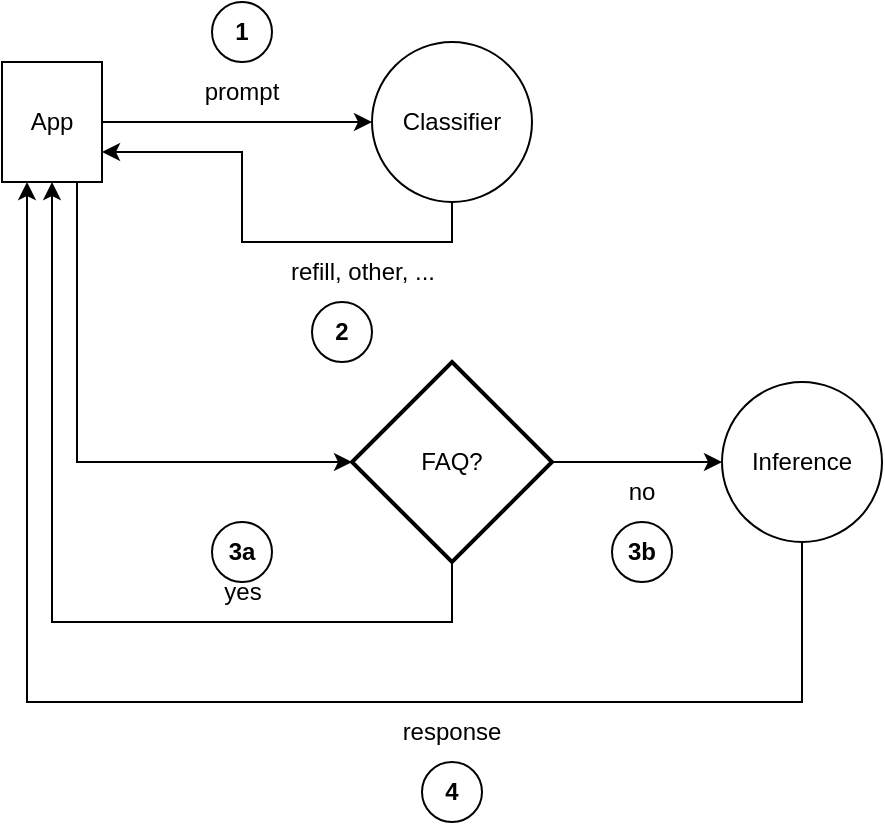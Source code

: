 <mxfile version="28.0.6">
  <diagram name="Page-1" id="1aDhxJW1-UueRnPE3yPS">
    <mxGraphModel dx="1106" dy="887" grid="1" gridSize="10" guides="1" tooltips="1" connect="1" arrows="1" fold="1" page="1" pageScale="1" pageWidth="850" pageHeight="1100" math="0" shadow="0">
      <root>
        <mxCell id="0" />
        <mxCell id="1" parent="0" />
        <mxCell id="il-U7c8zh_SrT7YiSjLC-1" value="App" style="whiteSpace=wrap;html=1;container=0;" vertex="1" parent="1">
          <mxGeometry x="40" y="40" width="50" height="60" as="geometry" />
        </mxCell>
        <mxCell id="il-U7c8zh_SrT7YiSjLC-13" value="" style="edgeStyle=orthogonalEdgeStyle;rounded=0;orthogonalLoop=1;jettySize=auto;html=1;startArrow=classic;startFill=1;endArrow=none;endFill=0;exitX=0;exitY=0.5;exitDx=0;exitDy=0;" edge="1" parent="1" source="il-U7c8zh_SrT7YiSjLC-18" target="il-U7c8zh_SrT7YiSjLC-1">
          <mxGeometry relative="1" as="geometry" />
        </mxCell>
        <mxCell id="il-U7c8zh_SrT7YiSjLC-12" value="FAQ?" style="strokeWidth=2;html=1;shape=mxgraph.flowchart.decision;whiteSpace=wrap;" vertex="1" parent="1">
          <mxGeometry x="215" y="190" width="100" height="100" as="geometry" />
        </mxCell>
        <mxCell id="il-U7c8zh_SrT7YiSjLC-16" value="" style="edgeStyle=orthogonalEdgeStyle;rounded=0;orthogonalLoop=1;jettySize=auto;html=1;startArrow=classic;startFill=1;endArrow=none;endFill=0;entryX=0.5;entryY=1;entryDx=0;entryDy=0;exitX=1;exitY=0.75;exitDx=0;exitDy=0;" edge="1" parent="1" source="il-U7c8zh_SrT7YiSjLC-1" target="il-U7c8zh_SrT7YiSjLC-18">
          <mxGeometry relative="1" as="geometry">
            <mxPoint x="200" y="90" as="sourcePoint" />
            <mxPoint x="130" y="90" as="targetPoint" />
            <Array as="points">
              <mxPoint x="160" y="85" />
              <mxPoint x="160" y="130" />
              <mxPoint x="265" y="130" />
            </Array>
          </mxGeometry>
        </mxCell>
        <mxCell id="il-U7c8zh_SrT7YiSjLC-17" value="refill, other, ..." style="text;html=1;align=center;verticalAlign=middle;resizable=0;points=[];autosize=1;strokeColor=none;fillColor=none;" vertex="1" parent="1">
          <mxGeometry x="170" y="130" width="100" height="30" as="geometry" />
        </mxCell>
        <mxCell id="il-U7c8zh_SrT7YiSjLC-18" value="Classifier" style="ellipse;whiteSpace=wrap;html=1;aspect=fixed;" vertex="1" parent="1">
          <mxGeometry x="225" y="30" width="80" height="80" as="geometry" />
        </mxCell>
        <mxCell id="il-U7c8zh_SrT7YiSjLC-21" value="prompt" style="text;html=1;align=center;verticalAlign=middle;whiteSpace=wrap;rounded=0;" vertex="1" parent="1">
          <mxGeometry x="130" y="40" width="60" height="30" as="geometry" />
        </mxCell>
        <mxCell id="il-U7c8zh_SrT7YiSjLC-27" value="Inference" style="ellipse;whiteSpace=wrap;html=1;aspect=fixed;" vertex="1" parent="1">
          <mxGeometry x="400" y="200" width="80" height="80" as="geometry" />
        </mxCell>
        <mxCell id="il-U7c8zh_SrT7YiSjLC-28" value="" style="edgeStyle=orthogonalEdgeStyle;rounded=0;orthogonalLoop=1;jettySize=auto;html=1;startArrow=classic;startFill=1;endArrow=none;endFill=0;exitX=0;exitY=0.5;exitDx=0;exitDy=0;entryX=1;entryY=0.5;entryDx=0;entryDy=0;entryPerimeter=0;" edge="1" parent="1" source="il-U7c8zh_SrT7YiSjLC-27" target="il-U7c8zh_SrT7YiSjLC-12">
          <mxGeometry relative="1" as="geometry">
            <mxPoint x="330" y="430" as="sourcePoint" />
            <mxPoint x="380" y="420" as="targetPoint" />
          </mxGeometry>
        </mxCell>
        <mxCell id="il-U7c8zh_SrT7YiSjLC-29" value="no" style="text;html=1;align=center;verticalAlign=middle;whiteSpace=wrap;rounded=0;" vertex="1" parent="1">
          <mxGeometry x="330" y="240" width="60" height="30" as="geometry" />
        </mxCell>
        <mxCell id="il-U7c8zh_SrT7YiSjLC-32" value="&lt;b&gt;1&lt;/b&gt;" style="ellipse;whiteSpace=wrap;html=1;aspect=fixed;" vertex="1" parent="1">
          <mxGeometry x="145" y="10" width="30" height="30" as="geometry" />
        </mxCell>
        <mxCell id="il-U7c8zh_SrT7YiSjLC-33" value="&lt;b&gt;2&lt;/b&gt;&lt;span style=&quot;color: rgba(0, 0, 0, 0); font-family: monospace; font-size: 0px; text-align: start; text-wrap-mode: nowrap;&quot;&gt;%3CmxGraphModel%3E%3Croot%3E%3CmxCell%20id%3D%220%22%2F%3E%3CmxCell%20id%3D%221%22%20parent%3D%220%22%2F%3E%3CmxCell%20id%3D%222%22%20value%3D%22%26lt%3Bb%26gt%3B1%26lt%3B%2Fb%26gt%3B%22%20style%3D%22ellipse%3BwhiteSpace%3Dwrap%3Bhtml%3D1%3Baspect%3Dfixed%3B%22%20vertex%3D%221%22%20parent%3D%221%22%3E%3CmxGeometry%20x%3D%22145%22%20y%3D%2210%22%20width%3D%2230%22%20height%3D%2230%22%20as%3D%22geometry%22%2F%3E%3C%2FmxCell%3E%3C%2Froot%3E%3C%2FmxGraphModel%3E&lt;/span&gt;" style="ellipse;whiteSpace=wrap;html=1;aspect=fixed;" vertex="1" parent="1">
          <mxGeometry x="195" y="160" width="30" height="30" as="geometry" />
        </mxCell>
        <mxCell id="il-U7c8zh_SrT7YiSjLC-34" value="&lt;b&gt;4&lt;/b&gt;" style="ellipse;whiteSpace=wrap;html=1;aspect=fixed;" vertex="1" parent="1">
          <mxGeometry x="250" y="390" width="30" height="30" as="geometry" />
        </mxCell>
        <mxCell id="il-U7c8zh_SrT7YiSjLC-35" value="" style="edgeStyle=orthogonalEdgeStyle;rounded=0;orthogonalLoop=1;jettySize=auto;html=1;startArrow=classic;startFill=1;endArrow=none;endFill=0;exitX=0;exitY=0.5;exitDx=0;exitDy=0;entryX=0.75;entryY=1;entryDx=0;entryDy=0;exitPerimeter=0;" edge="1" parent="1" source="il-U7c8zh_SrT7YiSjLC-12" target="il-U7c8zh_SrT7YiSjLC-1">
          <mxGeometry relative="1" as="geometry">
            <mxPoint x="345" y="70" as="sourcePoint" />
            <mxPoint x="210" y="70" as="targetPoint" />
          </mxGeometry>
        </mxCell>
        <mxCell id="il-U7c8zh_SrT7YiSjLC-36" value="" style="edgeStyle=orthogonalEdgeStyle;rounded=0;orthogonalLoop=1;jettySize=auto;html=1;startArrow=classic;startFill=1;endArrow=none;endFill=0;entryX=0.5;entryY=1;entryDx=0;entryDy=0;exitX=0.5;exitY=1;exitDx=0;exitDy=0;entryPerimeter=0;" edge="1" parent="1" source="il-U7c8zh_SrT7YiSjLC-1" target="il-U7c8zh_SrT7YiSjLC-12">
          <mxGeometry relative="1" as="geometry">
            <mxPoint x="150" y="90" as="sourcePoint" />
            <mxPoint x="325" y="115" as="targetPoint" />
            <Array as="points">
              <mxPoint x="65" y="320" />
              <mxPoint x="265" y="320" />
            </Array>
          </mxGeometry>
        </mxCell>
        <mxCell id="il-U7c8zh_SrT7YiSjLC-37" value="yes" style="text;html=1;align=center;verticalAlign=middle;resizable=0;points=[];autosize=1;strokeColor=none;fillColor=none;" vertex="1" parent="1">
          <mxGeometry x="140" y="290" width="40" height="30" as="geometry" />
        </mxCell>
        <mxCell id="il-U7c8zh_SrT7YiSjLC-38" value="&lt;b&gt;3a&lt;/b&gt;" style="ellipse;whiteSpace=wrap;html=1;aspect=fixed;" vertex="1" parent="1">
          <mxGeometry x="145" y="270" width="30" height="30" as="geometry" />
        </mxCell>
        <mxCell id="il-U7c8zh_SrT7YiSjLC-40" value="&lt;b&gt;3b&lt;/b&gt;" style="ellipse;whiteSpace=wrap;html=1;aspect=fixed;" vertex="1" parent="1">
          <mxGeometry x="345" y="270" width="30" height="30" as="geometry" />
        </mxCell>
        <mxCell id="il-U7c8zh_SrT7YiSjLC-41" value="" style="edgeStyle=orthogonalEdgeStyle;rounded=0;orthogonalLoop=1;jettySize=auto;html=1;startArrow=classic;startFill=1;endArrow=none;endFill=0;entryX=0.5;entryY=1;entryDx=0;entryDy=0;exitX=0.25;exitY=1;exitDx=0;exitDy=0;" edge="1" parent="1" source="il-U7c8zh_SrT7YiSjLC-1" target="il-U7c8zh_SrT7YiSjLC-27">
          <mxGeometry relative="1" as="geometry">
            <mxPoint x="260" y="320" as="sourcePoint" />
            <mxPoint x="460" y="510" as="targetPoint" />
            <Array as="points">
              <mxPoint x="53" y="360" />
              <mxPoint x="440" y="360" />
            </Array>
          </mxGeometry>
        </mxCell>
        <mxCell id="il-U7c8zh_SrT7YiSjLC-42" value="response" style="text;html=1;align=center;verticalAlign=middle;whiteSpace=wrap;rounded=0;" vertex="1" parent="1">
          <mxGeometry x="235" y="360" width="60" height="30" as="geometry" />
        </mxCell>
      </root>
    </mxGraphModel>
  </diagram>
</mxfile>
